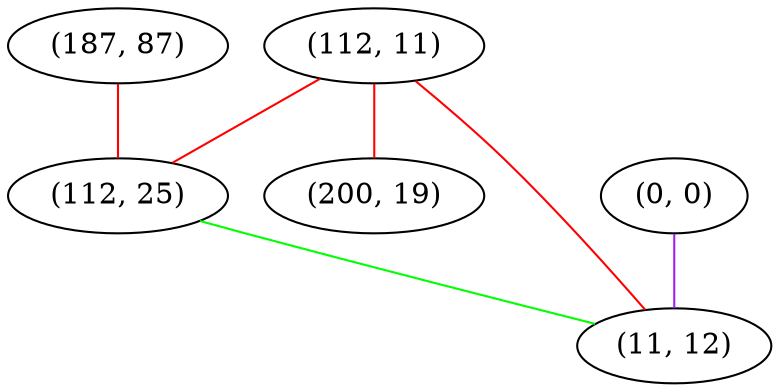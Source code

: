 graph "" {
"(187, 87)";
"(112, 11)";
"(0, 0)";
"(200, 19)";
"(112, 25)";
"(11, 12)";
"(187, 87)" -- "(112, 25)"  [color=red, key=0, weight=1];
"(112, 11)" -- "(112, 25)"  [color=red, key=0, weight=1];
"(112, 11)" -- "(200, 19)"  [color=red, key=0, weight=1];
"(112, 11)" -- "(11, 12)"  [color=red, key=0, weight=1];
"(0, 0)" -- "(11, 12)"  [color=purple, key=0, weight=4];
"(112, 25)" -- "(11, 12)"  [color=green, key=0, weight=2];
}
